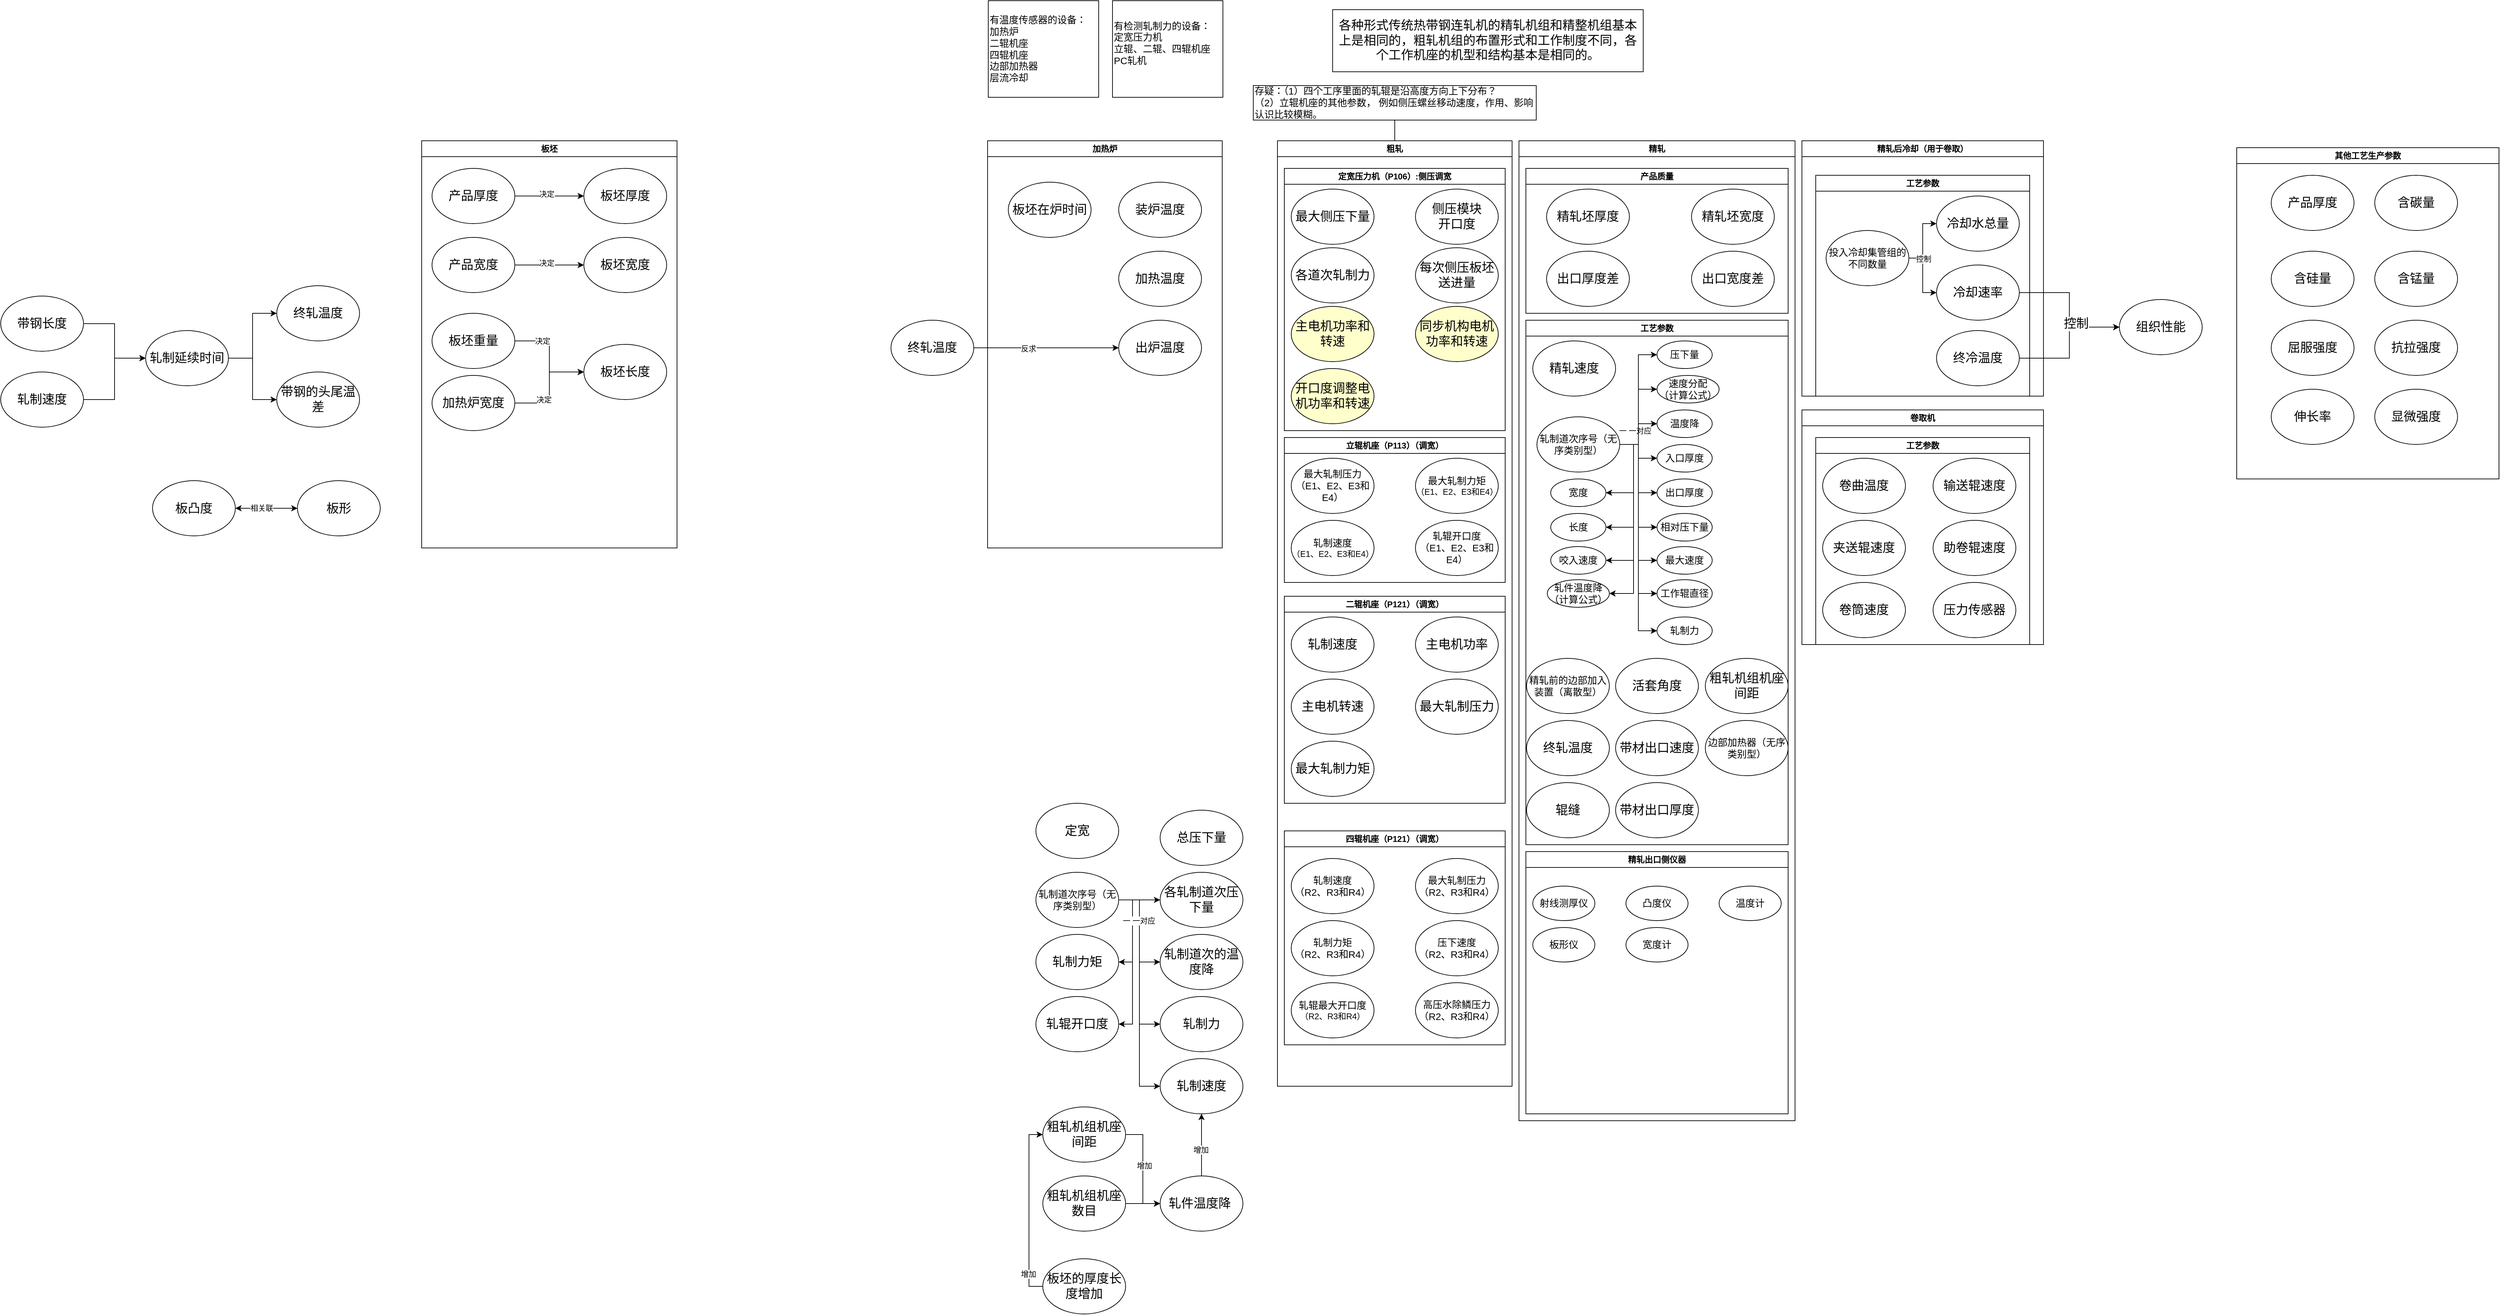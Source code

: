 <mxfile version="21.6.2" type="github">
  <diagram name="Page-1" id="42789a77-a242-8287-6e28-9cd8cfd52e62">
    <mxGraphModel dx="2150" dy="1399" grid="1" gridSize="10" guides="1" tooltips="1" connect="1" arrows="1" fold="1" page="1" pageScale="1" pageWidth="1100" pageHeight="850" background="none" math="0" shadow="0">
      <root>
        <mxCell id="0" />
        <mxCell id="1" parent="0" />
        <mxCell id="tU_RkVk5_5bCf6Fj4NFK-20" style="edgeStyle=orthogonalEdgeStyle;rounded=0;orthogonalLoop=1;jettySize=auto;html=1;exitX=1;exitY=0.5;exitDx=0;exitDy=0;entryX=0;entryY=0.5;entryDx=0;entryDy=0;" parent="1" source="tU_RkVk5_5bCf6Fj4NFK-8" target="tU_RkVk5_5bCf6Fj4NFK-10" edge="1">
          <mxGeometry relative="1" as="geometry" />
        </mxCell>
        <mxCell id="tU_RkVk5_5bCf6Fj4NFK-8" value="&lt;span style=&quot;font-size: 18px;&quot;&gt;带钢长度&lt;/span&gt;" style="ellipse;whiteSpace=wrap;html=1;" parent="1" vertex="1">
          <mxGeometry x="-800" y="335" width="120" height="80" as="geometry" />
        </mxCell>
        <mxCell id="tU_RkVk5_5bCf6Fj4NFK-21" style="edgeStyle=orthogonalEdgeStyle;rounded=0;orthogonalLoop=1;jettySize=auto;html=1;exitX=1;exitY=0.5;exitDx=0;exitDy=0;entryX=0;entryY=0.5;entryDx=0;entryDy=0;" parent="1" source="tU_RkVk5_5bCf6Fj4NFK-9" target="tU_RkVk5_5bCf6Fj4NFK-10" edge="1">
          <mxGeometry relative="1" as="geometry" />
        </mxCell>
        <mxCell id="tU_RkVk5_5bCf6Fj4NFK-9" value="&lt;span style=&quot;font-size: 18px;&quot;&gt;轧制速度&lt;/span&gt;" style="ellipse;whiteSpace=wrap;html=1;" parent="1" vertex="1">
          <mxGeometry x="-800" y="445" width="120" height="80" as="geometry" />
        </mxCell>
        <mxCell id="tU_RkVk5_5bCf6Fj4NFK-22" style="edgeStyle=orthogonalEdgeStyle;rounded=0;orthogonalLoop=1;jettySize=auto;html=1;exitX=1;exitY=0.5;exitDx=0;exitDy=0;entryX=0;entryY=0.5;entryDx=0;entryDy=0;" parent="1" source="tU_RkVk5_5bCf6Fj4NFK-10" target="tU_RkVk5_5bCf6Fj4NFK-12" edge="1">
          <mxGeometry relative="1" as="geometry" />
        </mxCell>
        <mxCell id="tU_RkVk5_5bCf6Fj4NFK-23" style="edgeStyle=orthogonalEdgeStyle;rounded=0;orthogonalLoop=1;jettySize=auto;html=1;exitX=1;exitY=0.5;exitDx=0;exitDy=0;entryX=0;entryY=0.5;entryDx=0;entryDy=0;" parent="1" source="tU_RkVk5_5bCf6Fj4NFK-10" target="tU_RkVk5_5bCf6Fj4NFK-11" edge="1">
          <mxGeometry relative="1" as="geometry" />
        </mxCell>
        <mxCell id="tU_RkVk5_5bCf6Fj4NFK-10" value="&lt;font style=&quot;font-size: 18px;&quot;&gt;轧制延续时间&lt;/font&gt;" style="ellipse;whiteSpace=wrap;html=1;" parent="1" vertex="1">
          <mxGeometry x="-590" y="385" width="120" height="80" as="geometry" />
        </mxCell>
        <mxCell id="tU_RkVk5_5bCf6Fj4NFK-11" value="&lt;font style=&quot;font-size: 18px;&quot;&gt;带钢的头尾温差&lt;/font&gt;" style="ellipse;whiteSpace=wrap;html=1;" parent="1" vertex="1">
          <mxGeometry x="-400" y="445" width="120" height="80" as="geometry" />
        </mxCell>
        <mxCell id="tU_RkVk5_5bCf6Fj4NFK-12" value="&lt;font style=&quot;font-size: 18px;&quot;&gt;终轧温度&lt;/font&gt;" style="ellipse;whiteSpace=wrap;html=1;" parent="1" vertex="1">
          <mxGeometry x="-400" y="320" width="120" height="80" as="geometry" />
        </mxCell>
        <mxCell id="tU_RkVk5_5bCf6Fj4NFK-19" value="加热炉" style="swimlane;whiteSpace=wrap;html=1;startSize=23;" parent="1" vertex="1">
          <mxGeometry x="630" y="110" width="340" height="590" as="geometry" />
        </mxCell>
        <mxCell id="tU_RkVk5_5bCf6Fj4NFK-13" value="&lt;font style=&quot;font-size: 18px;&quot;&gt;装炉温度&lt;/font&gt;" style="ellipse;whiteSpace=wrap;html=1;" parent="tU_RkVk5_5bCf6Fj4NFK-19" vertex="1">
          <mxGeometry x="190" y="60" width="120" height="80" as="geometry" />
        </mxCell>
        <mxCell id="tU_RkVk5_5bCf6Fj4NFK-26" value="&lt;font style=&quot;font-size: 18px;&quot;&gt;出炉温度&lt;/font&gt;" style="ellipse;whiteSpace=wrap;html=1;" parent="tU_RkVk5_5bCf6Fj4NFK-19" vertex="1">
          <mxGeometry x="190" y="260" width="120" height="80" as="geometry" />
        </mxCell>
        <mxCell id="tU_RkVk5_5bCf6Fj4NFK-27" value="&lt;font style=&quot;font-size: 18px;&quot;&gt;板坯在炉时间&lt;/font&gt;" style="ellipse;whiteSpace=wrap;html=1;" parent="tU_RkVk5_5bCf6Fj4NFK-19" vertex="1">
          <mxGeometry x="30" y="60" width="120" height="80" as="geometry" />
        </mxCell>
        <mxCell id="MrxemqDh9cEqvJGh6Go7-1" value="&lt;font style=&quot;font-size: 18px;&quot;&gt;加热温度&lt;/font&gt;" style="ellipse;whiteSpace=wrap;html=1;" parent="tU_RkVk5_5bCf6Fj4NFK-19" vertex="1">
          <mxGeometry x="190" y="160" width="120" height="80" as="geometry" />
        </mxCell>
        <mxCell id="tU_RkVk5_5bCf6Fj4NFK-28" value="粗轧" style="swimlane;whiteSpace=wrap;html=1;startSize=23;" parent="1" vertex="1">
          <mxGeometry x="1050" y="110" width="340" height="1370" as="geometry" />
        </mxCell>
        <mxCell id="E_4XAxl3qm20KjA-JJ0x-14" value="定宽压力机（P106）:侧压调宽" style="swimlane;whiteSpace=wrap;html=1;" parent="tU_RkVk5_5bCf6Fj4NFK-28" vertex="1">
          <mxGeometry x="10" y="40" width="320" height="380" as="geometry" />
        </mxCell>
        <mxCell id="E_4XAxl3qm20KjA-JJ0x-16" value="&lt;font style=&quot;font-size: 18px;&quot;&gt;最大侧压下量&lt;/font&gt;" style="ellipse;whiteSpace=wrap;html=1;" parent="E_4XAxl3qm20KjA-JJ0x-14" vertex="1">
          <mxGeometry x="10" y="30" width="120" height="80" as="geometry" />
        </mxCell>
        <mxCell id="E_4XAxl3qm20KjA-JJ0x-17" value="&lt;font style=&quot;font-size: 18px;&quot;&gt;侧压模块&lt;br&gt;开口度&lt;/font&gt;" style="ellipse;whiteSpace=wrap;html=1;" parent="E_4XAxl3qm20KjA-JJ0x-14" vertex="1">
          <mxGeometry x="190" y="30" width="120" height="80" as="geometry" />
        </mxCell>
        <mxCell id="E_4XAxl3qm20KjA-JJ0x-18" value="&lt;font style=&quot;font-size: 18px;&quot;&gt;各道次轧制力&lt;/font&gt;" style="ellipse;whiteSpace=wrap;html=1;" parent="E_4XAxl3qm20KjA-JJ0x-14" vertex="1">
          <mxGeometry x="10" y="115" width="120" height="80" as="geometry" />
        </mxCell>
        <mxCell id="E_4XAxl3qm20KjA-JJ0x-19" value="&lt;font style=&quot;font-size: 18px;&quot;&gt;每次侧压板坯送进量&lt;/font&gt;" style="ellipse;whiteSpace=wrap;html=1;" parent="E_4XAxl3qm20KjA-JJ0x-14" vertex="1">
          <mxGeometry x="190" y="115" width="120" height="80" as="geometry" />
        </mxCell>
        <mxCell id="E_4XAxl3qm20KjA-JJ0x-20" value="&lt;font style=&quot;font-size: 18px;&quot;&gt;主电机功率和转速&lt;/font&gt;" style="ellipse;whiteSpace=wrap;html=1;fillColor=#FFFFCC;" parent="E_4XAxl3qm20KjA-JJ0x-14" vertex="1">
          <mxGeometry x="10" y="200" width="120" height="80" as="geometry" />
        </mxCell>
        <mxCell id="E_4XAxl3qm20KjA-JJ0x-21" value="&lt;font style=&quot;font-size: 18px;&quot;&gt;同步机构电机&lt;/font&gt;&lt;font style=&quot;font-size: 18px;&quot;&gt;功率和转速&lt;/font&gt;" style="ellipse;whiteSpace=wrap;html=1;fillColor=#FFFFCC;" parent="E_4XAxl3qm20KjA-JJ0x-14" vertex="1">
          <mxGeometry x="190" y="200" width="120" height="80" as="geometry" />
        </mxCell>
        <mxCell id="E_4XAxl3qm20KjA-JJ0x-22" value="&lt;font style=&quot;font-size: 18px;&quot;&gt;开口度调整电机&lt;/font&gt;&lt;font style=&quot;font-size: 18px;&quot;&gt;功率和转速&lt;/font&gt;" style="ellipse;whiteSpace=wrap;html=1;fillColor=#FFFFCC;" parent="E_4XAxl3qm20KjA-JJ0x-14" vertex="1">
          <mxGeometry x="10" y="290" width="120" height="80" as="geometry" />
        </mxCell>
        <mxCell id="2-pt19GpN_BmYCQ5e3oG-1" value="立辊机座（P113）（调宽）" style="swimlane;whiteSpace=wrap;html=1;" vertex="1" parent="tU_RkVk5_5bCf6Fj4NFK-28">
          <mxGeometry x="10" y="430" width="320" height="210" as="geometry" />
        </mxCell>
        <mxCell id="2-pt19GpN_BmYCQ5e3oG-9" value="&lt;font style=&quot;&quot;&gt;&lt;font style=&quot;font-size: 14px;&quot;&gt;最大轧制压力&lt;br&gt;（E1、E2、E3和E4）&lt;/font&gt;&lt;br&gt;&lt;/font&gt;" style="ellipse;whiteSpace=wrap;html=1;" vertex="1" parent="2-pt19GpN_BmYCQ5e3oG-1">
          <mxGeometry x="10" y="30" width="120" height="80" as="geometry" />
        </mxCell>
        <mxCell id="2-pt19GpN_BmYCQ5e3oG-10" value="&lt;font style=&quot;font-size: 14px;&quot;&gt;最大轧制力矩&lt;/font&gt;（E1、E2、E3和E4）" style="ellipse;whiteSpace=wrap;html=1;" vertex="1" parent="2-pt19GpN_BmYCQ5e3oG-1">
          <mxGeometry x="190" y="30" width="120" height="80" as="geometry" />
        </mxCell>
        <mxCell id="2-pt19GpN_BmYCQ5e3oG-11" value="&lt;font style=&quot;font-size: 14px;&quot;&gt;轧制速度&lt;br&gt;&lt;/font&gt;（E1、E2、E3和E4）" style="ellipse;whiteSpace=wrap;html=1;" vertex="1" parent="2-pt19GpN_BmYCQ5e3oG-1">
          <mxGeometry x="10" y="120" width="120" height="80" as="geometry" />
        </mxCell>
        <mxCell id="2-pt19GpN_BmYCQ5e3oG-12" value="&lt;font style=&quot;font-size: 14px;&quot;&gt;轧辊开口度&lt;br&gt;（E1、E2、E3和E4）&lt;br&gt;&lt;/font&gt;" style="ellipse;whiteSpace=wrap;html=1;" vertex="1" parent="2-pt19GpN_BmYCQ5e3oG-1">
          <mxGeometry x="190" y="120" width="120" height="80" as="geometry" />
        </mxCell>
        <mxCell id="2-pt19GpN_BmYCQ5e3oG-23" value="二辊机座（P121）（调宽）" style="swimlane;whiteSpace=wrap;html=1;" vertex="1" parent="tU_RkVk5_5bCf6Fj4NFK-28">
          <mxGeometry x="10" y="660" width="320" height="300" as="geometry" />
        </mxCell>
        <mxCell id="2-pt19GpN_BmYCQ5e3oG-35" value="&lt;font style=&quot;font-size: 18px;&quot;&gt;轧制速度&lt;/font&gt;" style="ellipse;whiteSpace=wrap;html=1;" vertex="1" parent="2-pt19GpN_BmYCQ5e3oG-23">
          <mxGeometry x="10" y="30" width="120" height="80" as="geometry" />
        </mxCell>
        <mxCell id="2-pt19GpN_BmYCQ5e3oG-36" value="&lt;font style=&quot;font-size: 18px;&quot;&gt;主电机功率&lt;/font&gt;" style="ellipse;whiteSpace=wrap;html=1;" vertex="1" parent="2-pt19GpN_BmYCQ5e3oG-23">
          <mxGeometry x="190" y="30" width="120" height="80" as="geometry" />
        </mxCell>
        <mxCell id="2-pt19GpN_BmYCQ5e3oG-37" value="&lt;font style=&quot;font-size: 18px;&quot;&gt;主电机转速&lt;/font&gt;" style="ellipse;whiteSpace=wrap;html=1;" vertex="1" parent="2-pt19GpN_BmYCQ5e3oG-23">
          <mxGeometry x="10" y="120" width="120" height="80" as="geometry" />
        </mxCell>
        <mxCell id="2-pt19GpN_BmYCQ5e3oG-38" value="&lt;font style=&quot;&quot;&gt;&lt;font style=&quot;font-size: 18px;&quot;&gt;最大轧制压力&lt;/font&gt;&lt;br&gt;&lt;/font&gt;" style="ellipse;whiteSpace=wrap;html=1;" vertex="1" parent="2-pt19GpN_BmYCQ5e3oG-23">
          <mxGeometry x="190" y="120" width="120" height="80" as="geometry" />
        </mxCell>
        <mxCell id="2-pt19GpN_BmYCQ5e3oG-39" value="&lt;font style=&quot;&quot;&gt;&lt;font style=&quot;font-size: 18px;&quot;&gt;最大轧制力矩&lt;/font&gt;&lt;br&gt;&lt;/font&gt;" style="ellipse;whiteSpace=wrap;html=1;" vertex="1" parent="2-pt19GpN_BmYCQ5e3oG-23">
          <mxGeometry x="10" y="210" width="120" height="80" as="geometry" />
        </mxCell>
        <mxCell id="2-pt19GpN_BmYCQ5e3oG-28" value="四辊机座（P121）（调宽）" style="swimlane;whiteSpace=wrap;html=1;" vertex="1" parent="tU_RkVk5_5bCf6Fj4NFK-28">
          <mxGeometry x="10" y="1000" width="320" height="310" as="geometry" />
        </mxCell>
        <mxCell id="2-pt19GpN_BmYCQ5e3oG-29" value="&lt;font style=&quot;font-size: 14px;&quot;&gt;轧制速度&lt;br&gt;（R2、R3和R4）&lt;br&gt;&lt;/font&gt;" style="ellipse;whiteSpace=wrap;html=1;" vertex="1" parent="2-pt19GpN_BmYCQ5e3oG-28">
          <mxGeometry x="10" y="40" width="120" height="80" as="geometry" />
        </mxCell>
        <mxCell id="2-pt19GpN_BmYCQ5e3oG-30" value="&lt;font style=&quot;font-size: 14px;&quot;&gt;最大轧制压力&lt;br&gt;（R2、R3和R4）&lt;br&gt;&lt;/font&gt;" style="ellipse;whiteSpace=wrap;html=1;" vertex="1" parent="2-pt19GpN_BmYCQ5e3oG-28">
          <mxGeometry x="190" y="40" width="120" height="80" as="geometry" />
        </mxCell>
        <mxCell id="2-pt19GpN_BmYCQ5e3oG-31" value="&lt;font style=&quot;font-size: 14px;&quot;&gt;轧制力矩&lt;br&gt;（R2、R3和R4）&lt;br&gt;&lt;/font&gt;" style="ellipse;whiteSpace=wrap;html=1;" vertex="1" parent="2-pt19GpN_BmYCQ5e3oG-28">
          <mxGeometry x="10" y="130" width="120" height="80" as="geometry" />
        </mxCell>
        <mxCell id="2-pt19GpN_BmYCQ5e3oG-32" value="&lt;font style=&quot;font-size: 14px;&quot;&gt;压下速度&lt;br&gt;（R2、R3和R4）&lt;br&gt;&lt;/font&gt;" style="ellipse;whiteSpace=wrap;html=1;" vertex="1" parent="2-pt19GpN_BmYCQ5e3oG-28">
          <mxGeometry x="190" y="130" width="120" height="80" as="geometry" />
        </mxCell>
        <mxCell id="2-pt19GpN_BmYCQ5e3oG-33" value="&lt;font style=&quot;font-size: 14px;&quot;&gt;轧辊最大开口度&lt;/font&gt;（R2、R3和R4）" style="ellipse;whiteSpace=wrap;html=1;" vertex="1" parent="2-pt19GpN_BmYCQ5e3oG-28">
          <mxGeometry x="10" y="220" width="120" height="80" as="geometry" />
        </mxCell>
        <mxCell id="2-pt19GpN_BmYCQ5e3oG-34" value="&lt;font style=&quot;font-size: 14px;&quot;&gt;高压水除鳞压力（R2、R3和R4）&lt;/font&gt;" style="ellipse;whiteSpace=wrap;html=1;" vertex="1" parent="2-pt19GpN_BmYCQ5e3oG-28">
          <mxGeometry x="190" y="220" width="120" height="80" as="geometry" />
        </mxCell>
        <mxCell id="MrxemqDh9cEqvJGh6Go7-9" value="精轧" style="swimlane;whiteSpace=wrap;html=1;startSize=23;" parent="1" vertex="1">
          <mxGeometry x="1400" y="110" width="400" height="1420" as="geometry" />
        </mxCell>
        <mxCell id="MrxemqDh9cEqvJGh6Go7-37" value="精轧出口侧仪器" style="swimlane;whiteSpace=wrap;html=1;" parent="MrxemqDh9cEqvJGh6Go7-9" vertex="1">
          <mxGeometry x="10" y="1030" width="380" height="380" as="geometry" />
        </mxCell>
        <mxCell id="MrxemqDh9cEqvJGh6Go7-38" value="&lt;font style=&quot;font-size: 14px;&quot;&gt;射线测厚仪&lt;/font&gt;" style="ellipse;whiteSpace=wrap;html=1;" parent="MrxemqDh9cEqvJGh6Go7-37" vertex="1">
          <mxGeometry x="10" y="50" width="90" height="50" as="geometry" />
        </mxCell>
        <mxCell id="MrxemqDh9cEqvJGh6Go7-51" value="&lt;font style=&quot;font-size: 14px;&quot;&gt;凸度仪&lt;/font&gt;" style="ellipse;whiteSpace=wrap;html=1;" parent="MrxemqDh9cEqvJGh6Go7-37" vertex="1">
          <mxGeometry x="145" y="50" width="90" height="50" as="geometry" />
        </mxCell>
        <mxCell id="MrxemqDh9cEqvJGh6Go7-52" value="&lt;font style=&quot;font-size: 14px;&quot;&gt;板形仪&lt;/font&gt;" style="ellipse;whiteSpace=wrap;html=1;" parent="MrxemqDh9cEqvJGh6Go7-37" vertex="1">
          <mxGeometry x="10" y="110" width="90" height="50" as="geometry" />
        </mxCell>
        <mxCell id="MrxemqDh9cEqvJGh6Go7-53" value="&lt;font style=&quot;font-size: 14px;&quot;&gt;宽度计&lt;/font&gt;" style="ellipse;whiteSpace=wrap;html=1;" parent="MrxemqDh9cEqvJGh6Go7-37" vertex="1">
          <mxGeometry x="145" y="110" width="90" height="50" as="geometry" />
        </mxCell>
        <mxCell id="MrxemqDh9cEqvJGh6Go7-54" value="&lt;font style=&quot;font-size: 14px;&quot;&gt;温度计&lt;/font&gt;" style="ellipse;whiteSpace=wrap;html=1;" parent="MrxemqDh9cEqvJGh6Go7-37" vertex="1">
          <mxGeometry x="280" y="50" width="90" height="50" as="geometry" />
        </mxCell>
        <mxCell id="MrxemqDh9cEqvJGh6Go7-56" value="产品质量" style="swimlane;whiteSpace=wrap;html=1;" parent="MrxemqDh9cEqvJGh6Go7-9" vertex="1">
          <mxGeometry x="10" y="40" width="380" height="210" as="geometry" />
        </mxCell>
        <mxCell id="MrxemqDh9cEqvJGh6Go7-14" value="&lt;span style=&quot;font-size: 18px;&quot;&gt;精轧坯厚度&lt;/span&gt;" style="ellipse;whiteSpace=wrap;html=1;" parent="MrxemqDh9cEqvJGh6Go7-56" vertex="1">
          <mxGeometry x="30" y="30" width="120" height="80" as="geometry" />
        </mxCell>
        <mxCell id="MrxemqDh9cEqvJGh6Go7-114" value="&lt;font style=&quot;font-size: 18px;&quot;&gt;精轧坯宽度&lt;/font&gt;" style="ellipse;whiteSpace=wrap;html=1;" parent="MrxemqDh9cEqvJGh6Go7-56" vertex="1">
          <mxGeometry x="240" y="30" width="120" height="80" as="geometry" />
        </mxCell>
        <mxCell id="x8T7WH77F0d3Egp_9vnh-63" value="&lt;span style=&quot;font-size: 18px;&quot;&gt;出口厚度差&lt;/span&gt;" style="ellipse;whiteSpace=wrap;html=1;" parent="MrxemqDh9cEqvJGh6Go7-56" vertex="1">
          <mxGeometry x="30" y="120" width="120" height="80" as="geometry" />
        </mxCell>
        <mxCell id="x8T7WH77F0d3Egp_9vnh-64" value="&lt;span style=&quot;font-size: 18px;&quot;&gt;出口宽度差&lt;/span&gt;" style="ellipse;whiteSpace=wrap;html=1;" parent="MrxemqDh9cEqvJGh6Go7-56" vertex="1">
          <mxGeometry x="240" y="120" width="120" height="80" as="geometry" />
        </mxCell>
        <mxCell id="MrxemqDh9cEqvJGh6Go7-57" value="工艺参数" style="swimlane;whiteSpace=wrap;html=1;" parent="MrxemqDh9cEqvJGh6Go7-9" vertex="1">
          <mxGeometry x="10" y="260" width="380" height="760" as="geometry" />
        </mxCell>
        <mxCell id="MrxemqDh9cEqvJGh6Go7-10" value="&lt;span style=&quot;font-size: 18px;&quot;&gt;精轧速度&lt;/span&gt;" style="ellipse;whiteSpace=wrap;html=1;" parent="MrxemqDh9cEqvJGh6Go7-57" vertex="1">
          <mxGeometry x="10" y="30" width="120" height="80" as="geometry" />
        </mxCell>
        <mxCell id="MrxemqDh9cEqvJGh6Go7-12" value="&lt;font style=&quot;font-size: 14px;&quot;&gt;压下量&lt;/font&gt;" style="ellipse;whiteSpace=wrap;html=1;" parent="MrxemqDh9cEqvJGh6Go7-57" vertex="1">
          <mxGeometry x="190" y="30" width="80" height="40" as="geometry" />
        </mxCell>
        <mxCell id="MrxemqDh9cEqvJGh6Go7-13" value="&lt;font style=&quot;font-size: 18px;&quot;&gt;粗轧机组机座间距&lt;/font&gt;" style="ellipse;whiteSpace=wrap;html=1;" parent="MrxemqDh9cEqvJGh6Go7-57" vertex="1">
          <mxGeometry x="260" y="490" width="120" height="80" as="geometry" />
        </mxCell>
        <mxCell id="MrxemqDh9cEqvJGh6Go7-86" style="edgeStyle=orthogonalEdgeStyle;rounded=0;orthogonalLoop=1;jettySize=auto;html=1;exitX=1;exitY=0.5;exitDx=0;exitDy=0;entryX=0;entryY=0.5;entryDx=0;entryDy=0;" parent="MrxemqDh9cEqvJGh6Go7-57" source="MrxemqDh9cEqvJGh6Go7-11" target="MrxemqDh9cEqvJGh6Go7-84" edge="1">
          <mxGeometry relative="1" as="geometry" />
        </mxCell>
        <mxCell id="MrxemqDh9cEqvJGh6Go7-89" value="一 一对应" style="edgeLabel;html=1;align=center;verticalAlign=middle;resizable=0;points=[];" parent="MrxemqDh9cEqvJGh6Go7-86" vertex="1" connectable="0">
          <mxGeometry x="0.2" y="-1" relative="1" as="geometry">
            <mxPoint x="-6" y="33" as="offset" />
          </mxGeometry>
        </mxCell>
        <mxCell id="MrxemqDh9cEqvJGh6Go7-87" style="edgeStyle=orthogonalEdgeStyle;rounded=0;orthogonalLoop=1;jettySize=auto;html=1;exitX=1;exitY=0.5;exitDx=0;exitDy=0;entryX=0;entryY=0.5;entryDx=0;entryDy=0;" parent="MrxemqDh9cEqvJGh6Go7-57" source="MrxemqDh9cEqvJGh6Go7-11" target="MrxemqDh9cEqvJGh6Go7-12" edge="1">
          <mxGeometry relative="1" as="geometry" />
        </mxCell>
        <mxCell id="MrxemqDh9cEqvJGh6Go7-88" style="edgeStyle=orthogonalEdgeStyle;rounded=0;orthogonalLoop=1;jettySize=auto;html=1;exitX=1;exitY=0.5;exitDx=0;exitDy=0;entryX=0;entryY=0.5;entryDx=0;entryDy=0;" parent="MrxemqDh9cEqvJGh6Go7-57" source="MrxemqDh9cEqvJGh6Go7-11" target="MrxemqDh9cEqvJGh6Go7-85" edge="1">
          <mxGeometry relative="1" as="geometry" />
        </mxCell>
        <mxCell id="MrxemqDh9cEqvJGh6Go7-94" style="edgeStyle=orthogonalEdgeStyle;rounded=0;orthogonalLoop=1;jettySize=auto;html=1;exitX=1;exitY=0.5;exitDx=0;exitDy=0;entryX=0;entryY=0.5;entryDx=0;entryDy=0;" parent="MrxemqDh9cEqvJGh6Go7-57" source="MrxemqDh9cEqvJGh6Go7-11" target="MrxemqDh9cEqvJGh6Go7-93" edge="1">
          <mxGeometry relative="1" as="geometry" />
        </mxCell>
        <mxCell id="MrxemqDh9cEqvJGh6Go7-95" style="edgeStyle=orthogonalEdgeStyle;rounded=0;orthogonalLoop=1;jettySize=auto;html=1;exitX=1;exitY=0.5;exitDx=0;exitDy=0;entryX=0;entryY=0.5;entryDx=0;entryDy=0;" parent="MrxemqDh9cEqvJGh6Go7-57" source="MrxemqDh9cEqvJGh6Go7-11" target="MrxemqDh9cEqvJGh6Go7-92" edge="1">
          <mxGeometry relative="1" as="geometry" />
        </mxCell>
        <mxCell id="MrxemqDh9cEqvJGh6Go7-97" style="edgeStyle=orthogonalEdgeStyle;rounded=0;orthogonalLoop=1;jettySize=auto;html=1;exitX=1;exitY=0.5;exitDx=0;exitDy=0;entryX=0;entryY=0.5;entryDx=0;entryDy=0;" parent="MrxemqDh9cEqvJGh6Go7-57" source="MrxemqDh9cEqvJGh6Go7-11" target="MrxemqDh9cEqvJGh6Go7-96" edge="1">
          <mxGeometry relative="1" as="geometry" />
        </mxCell>
        <mxCell id="MrxemqDh9cEqvJGh6Go7-106" style="edgeStyle=orthogonalEdgeStyle;rounded=0;orthogonalLoop=1;jettySize=auto;html=1;exitX=1;exitY=0.5;exitDx=0;exitDy=0;entryX=1;entryY=0.5;entryDx=0;entryDy=0;" parent="MrxemqDh9cEqvJGh6Go7-57" source="MrxemqDh9cEqvJGh6Go7-11" target="MrxemqDh9cEqvJGh6Go7-98" edge="1">
          <mxGeometry relative="1" as="geometry" />
        </mxCell>
        <mxCell id="MrxemqDh9cEqvJGh6Go7-107" style="edgeStyle=orthogonalEdgeStyle;rounded=0;orthogonalLoop=1;jettySize=auto;html=1;exitX=1;exitY=0.5;exitDx=0;exitDy=0;entryX=0;entryY=0.5;entryDx=0;entryDy=0;" parent="MrxemqDh9cEqvJGh6Go7-57" source="MrxemqDh9cEqvJGh6Go7-11" target="MrxemqDh9cEqvJGh6Go7-103" edge="1">
          <mxGeometry relative="1" as="geometry" />
        </mxCell>
        <mxCell id="MrxemqDh9cEqvJGh6Go7-108" style="edgeStyle=orthogonalEdgeStyle;rounded=0;orthogonalLoop=1;jettySize=auto;html=1;exitX=1;exitY=0.5;exitDx=0;exitDy=0;entryX=0;entryY=0.5;entryDx=0;entryDy=0;" parent="MrxemqDh9cEqvJGh6Go7-57" source="MrxemqDh9cEqvJGh6Go7-11" target="MrxemqDh9cEqvJGh6Go7-104" edge="1">
          <mxGeometry relative="1" as="geometry" />
        </mxCell>
        <mxCell id="MrxemqDh9cEqvJGh6Go7-109" style="edgeStyle=orthogonalEdgeStyle;rounded=0;orthogonalLoop=1;jettySize=auto;html=1;exitX=1;exitY=0.5;exitDx=0;exitDy=0;entryX=1;entryY=0.5;entryDx=0;entryDy=0;" parent="MrxemqDh9cEqvJGh6Go7-57" source="MrxemqDh9cEqvJGh6Go7-11" target="MrxemqDh9cEqvJGh6Go7-101" edge="1">
          <mxGeometry relative="1" as="geometry" />
        </mxCell>
        <mxCell id="MrxemqDh9cEqvJGh6Go7-110" style="edgeStyle=orthogonalEdgeStyle;rounded=0;orthogonalLoop=1;jettySize=auto;html=1;exitX=1;exitY=0.5;exitDx=0;exitDy=0;entryX=1;entryY=0.5;entryDx=0;entryDy=0;" parent="MrxemqDh9cEqvJGh6Go7-57" source="MrxemqDh9cEqvJGh6Go7-11" target="MrxemqDh9cEqvJGh6Go7-102" edge="1">
          <mxGeometry relative="1" as="geometry" />
        </mxCell>
        <mxCell id="MrxemqDh9cEqvJGh6Go7-112" style="edgeStyle=orthogonalEdgeStyle;rounded=0;orthogonalLoop=1;jettySize=auto;html=1;exitX=1;exitY=0.5;exitDx=0;exitDy=0;entryX=1;entryY=0.5;entryDx=0;entryDy=0;" parent="MrxemqDh9cEqvJGh6Go7-57" source="MrxemqDh9cEqvJGh6Go7-11" target="MrxemqDh9cEqvJGh6Go7-111" edge="1">
          <mxGeometry relative="1" as="geometry" />
        </mxCell>
        <mxCell id="x8T7WH77F0d3Egp_9vnh-68" style="edgeStyle=orthogonalEdgeStyle;rounded=0;orthogonalLoop=1;jettySize=auto;html=1;exitX=1;exitY=0.5;exitDx=0;exitDy=0;entryX=0;entryY=0.5;entryDx=0;entryDy=0;" parent="MrxemqDh9cEqvJGh6Go7-57" source="MrxemqDh9cEqvJGh6Go7-11" target="x8T7WH77F0d3Egp_9vnh-67" edge="1">
          <mxGeometry relative="1" as="geometry" />
        </mxCell>
        <mxCell id="MrxemqDh9cEqvJGh6Go7-11" value="&lt;font style=&quot;font-size: 14px;&quot;&gt;轧制道次序号（无序类别型）&lt;/font&gt;" style="ellipse;whiteSpace=wrap;html=1;" parent="MrxemqDh9cEqvJGh6Go7-57" vertex="1">
          <mxGeometry x="16" y="140" width="120" height="80" as="geometry" />
        </mxCell>
        <mxCell id="MrxemqDh9cEqvJGh6Go7-17" value="&lt;font style=&quot;font-size: 14px;&quot;&gt;精轧前的边部加入装置（离散型）&lt;/font&gt;" style="ellipse;whiteSpace=wrap;html=1;" parent="MrxemqDh9cEqvJGh6Go7-57" vertex="1">
          <mxGeometry x="1" y="490" width="120" height="80" as="geometry" />
        </mxCell>
        <mxCell id="MrxemqDh9cEqvJGh6Go7-24" value="&lt;font style=&quot;font-size: 14px;&quot;&gt;边部加热器（无序类别型）&lt;/font&gt;" style="ellipse;whiteSpace=wrap;html=1;" parent="MrxemqDh9cEqvJGh6Go7-57" vertex="1">
          <mxGeometry x="260" y="580" width="120" height="80" as="geometry" />
        </mxCell>
        <mxCell id="MrxemqDh9cEqvJGh6Go7-34" value="&lt;font style=&quot;font-size: 18px;&quot;&gt;终轧温度&lt;/font&gt;" style="ellipse;whiteSpace=wrap;html=1;" parent="MrxemqDh9cEqvJGh6Go7-57" vertex="1">
          <mxGeometry x="1" y="580" width="120" height="80" as="geometry" />
        </mxCell>
        <mxCell id="MrxemqDh9cEqvJGh6Go7-84" value="&lt;font style=&quot;font-size: 14px;&quot;&gt;速度分配&lt;br&gt;（计算公式）&lt;/font&gt;" style="ellipse;whiteSpace=wrap;html=1;" parent="MrxemqDh9cEqvJGh6Go7-57" vertex="1">
          <mxGeometry x="190" y="80" width="90" height="40" as="geometry" />
        </mxCell>
        <mxCell id="MrxemqDh9cEqvJGh6Go7-85" value="&lt;font style=&quot;font-size: 14px;&quot;&gt;温度降&lt;/font&gt;" style="ellipse;whiteSpace=wrap;html=1;" parent="MrxemqDh9cEqvJGh6Go7-57" vertex="1">
          <mxGeometry x="190" y="130" width="80" height="40" as="geometry" />
        </mxCell>
        <mxCell id="MrxemqDh9cEqvJGh6Go7-90" value="&lt;font style=&quot;font-size: 18px;&quot;&gt;带材出口速度&lt;/font&gt;" style="ellipse;whiteSpace=wrap;html=1;" parent="MrxemqDh9cEqvJGh6Go7-57" vertex="1">
          <mxGeometry x="130" y="580" width="120" height="80" as="geometry" />
        </mxCell>
        <mxCell id="MrxemqDh9cEqvJGh6Go7-91" value="&lt;font style=&quot;font-size: 18px;&quot;&gt;带材出口厚度&lt;/font&gt;" style="ellipse;whiteSpace=wrap;html=1;" parent="MrxemqDh9cEqvJGh6Go7-57" vertex="1">
          <mxGeometry x="130" y="670" width="120" height="80" as="geometry" />
        </mxCell>
        <mxCell id="MrxemqDh9cEqvJGh6Go7-92" value="&lt;font style=&quot;font-size: 14px;&quot;&gt;入口厚度&lt;/font&gt;" style="ellipse;whiteSpace=wrap;html=1;" parent="MrxemqDh9cEqvJGh6Go7-57" vertex="1">
          <mxGeometry x="190" y="180" width="80" height="40" as="geometry" />
        </mxCell>
        <mxCell id="MrxemqDh9cEqvJGh6Go7-93" value="&lt;font style=&quot;font-size: 14px;&quot;&gt;出口厚度&lt;/font&gt;" style="ellipse;whiteSpace=wrap;html=1;" parent="MrxemqDh9cEqvJGh6Go7-57" vertex="1">
          <mxGeometry x="190" y="230" width="80" height="40" as="geometry" />
        </mxCell>
        <mxCell id="MrxemqDh9cEqvJGh6Go7-96" value="&lt;font style=&quot;font-size: 14px;&quot;&gt;相对压下量&lt;/font&gt;" style="ellipse;whiteSpace=wrap;html=1;" parent="MrxemqDh9cEqvJGh6Go7-57" vertex="1">
          <mxGeometry x="190" y="280" width="80" height="40" as="geometry" />
        </mxCell>
        <mxCell id="MrxemqDh9cEqvJGh6Go7-98" value="&lt;font style=&quot;font-size: 14px;&quot;&gt;宽度&lt;/font&gt;" style="ellipse;whiteSpace=wrap;html=1;" parent="MrxemqDh9cEqvJGh6Go7-57" vertex="1">
          <mxGeometry x="36" y="230" width="80" height="40" as="geometry" />
        </mxCell>
        <mxCell id="MrxemqDh9cEqvJGh6Go7-101" value="&lt;font style=&quot;font-size: 14px;&quot;&gt;长度&lt;/font&gt;" style="ellipse;whiteSpace=wrap;html=1;" parent="MrxemqDh9cEqvJGh6Go7-57" vertex="1">
          <mxGeometry x="36" y="280" width="80" height="40" as="geometry" />
        </mxCell>
        <mxCell id="MrxemqDh9cEqvJGh6Go7-102" value="&lt;span style=&quot;font-size: 14px;&quot;&gt;咬入速度&lt;/span&gt;" style="ellipse;whiteSpace=wrap;html=1;" parent="MrxemqDh9cEqvJGh6Go7-57" vertex="1">
          <mxGeometry x="36" y="328" width="80" height="40" as="geometry" />
        </mxCell>
        <mxCell id="MrxemqDh9cEqvJGh6Go7-103" value="&lt;span style=&quot;font-size: 14px;&quot;&gt;最大速度&lt;/span&gt;" style="ellipse;whiteSpace=wrap;html=1;" parent="MrxemqDh9cEqvJGh6Go7-57" vertex="1">
          <mxGeometry x="190" y="328" width="80" height="40" as="geometry" />
        </mxCell>
        <mxCell id="MrxemqDh9cEqvJGh6Go7-104" value="&lt;span style=&quot;font-size: 14px;&quot;&gt;工作辊直径&lt;/span&gt;" style="ellipse;whiteSpace=wrap;html=1;" parent="MrxemqDh9cEqvJGh6Go7-57" vertex="1">
          <mxGeometry x="190" y="376" width="80" height="40" as="geometry" />
        </mxCell>
        <mxCell id="MrxemqDh9cEqvJGh6Go7-111" value="&lt;font style=&quot;font-size: 14px;&quot;&gt;轧件温度降&lt;br&gt;（计算公式）&lt;/font&gt;" style="ellipse;whiteSpace=wrap;html=1;" parent="MrxemqDh9cEqvJGh6Go7-57" vertex="1">
          <mxGeometry x="31" y="376" width="90" height="40" as="geometry" />
        </mxCell>
        <mxCell id="x8T7WH77F0d3Egp_9vnh-66" value="&lt;font style=&quot;font-size: 18px;&quot;&gt;辊缝&lt;/font&gt;" style="ellipse;whiteSpace=wrap;html=1;" parent="MrxemqDh9cEqvJGh6Go7-57" vertex="1">
          <mxGeometry x="1" y="670" width="120" height="80" as="geometry" />
        </mxCell>
        <mxCell id="x8T7WH77F0d3Egp_9vnh-67" value="&lt;span style=&quot;font-size: 14px;&quot;&gt;轧制力&lt;/span&gt;" style="ellipse;whiteSpace=wrap;html=1;" parent="MrxemqDh9cEqvJGh6Go7-57" vertex="1">
          <mxGeometry x="190" y="430" width="80" height="40" as="geometry" />
        </mxCell>
        <mxCell id="x8T7WH77F0d3Egp_9vnh-69" value="&lt;font style=&quot;font-size: 18px;&quot;&gt;活套角度&lt;/font&gt;" style="ellipse;whiteSpace=wrap;html=1;" parent="MrxemqDh9cEqvJGh6Go7-57" vertex="1">
          <mxGeometry x="130" y="490" width="120" height="80" as="geometry" />
        </mxCell>
        <mxCell id="MrxemqDh9cEqvJGh6Go7-18" value="&lt;font style=&quot;font-size: 18px;&quot;&gt;板凸度&lt;/font&gt;" style="ellipse;whiteSpace=wrap;html=1;" parent="1" vertex="1">
          <mxGeometry x="-580" y="602.5" width="120" height="80" as="geometry" />
        </mxCell>
        <mxCell id="MrxemqDh9cEqvJGh6Go7-19" value="&lt;font style=&quot;font-size: 18px;&quot;&gt;板形&lt;/font&gt;" style="ellipse;whiteSpace=wrap;html=1;" parent="1" vertex="1">
          <mxGeometry x="-370" y="602.5" width="120" height="80" as="geometry" />
        </mxCell>
        <mxCell id="MrxemqDh9cEqvJGh6Go7-20" value="" style="endArrow=classic;startArrow=classic;html=1;rounded=0;entryX=0;entryY=0.5;entryDx=0;entryDy=0;exitX=1;exitY=0.5;exitDx=0;exitDy=0;" parent="1" source="MrxemqDh9cEqvJGh6Go7-18" target="MrxemqDh9cEqvJGh6Go7-19" edge="1">
          <mxGeometry width="50" height="50" relative="1" as="geometry">
            <mxPoint x="-380" y="612.5" as="sourcePoint" />
            <mxPoint x="-330" y="562.5" as="targetPoint" />
          </mxGeometry>
        </mxCell>
        <mxCell id="MrxemqDh9cEqvJGh6Go7-21" value="相关联" style="edgeLabel;html=1;align=center;verticalAlign=middle;resizable=0;points=[];" parent="MrxemqDh9cEqvJGh6Go7-20" vertex="1" connectable="0">
          <mxGeometry x="-0.16" y="1" relative="1" as="geometry">
            <mxPoint as="offset" />
          </mxGeometry>
        </mxCell>
        <mxCell id="MrxemqDh9cEqvJGh6Go7-55" value="精轧后冷却（用于卷取）" style="swimlane;whiteSpace=wrap;html=1;" parent="1" vertex="1">
          <mxGeometry x="1810" y="110" width="350" height="370" as="geometry" />
        </mxCell>
        <mxCell id="MrxemqDh9cEqvJGh6Go7-59" value="工艺参数" style="swimlane;whiteSpace=wrap;html=1;direction=east;" parent="MrxemqDh9cEqvJGh6Go7-55" vertex="1">
          <mxGeometry x="20" y="50" width="310" height="320" as="geometry" />
        </mxCell>
        <mxCell id="MrxemqDh9cEqvJGh6Go7-61" value="&lt;span style=&quot;font-size: 18px;&quot;&gt;冷却水总量&lt;/span&gt;" style="ellipse;whiteSpace=wrap;html=1;" parent="MrxemqDh9cEqvJGh6Go7-59" vertex="1">
          <mxGeometry x="175" y="30" width="120" height="80" as="geometry" />
        </mxCell>
        <mxCell id="MrxemqDh9cEqvJGh6Go7-63" value="&lt;font style=&quot;font-size: 18px;&quot;&gt;冷却速率&lt;/font&gt;" style="ellipse;whiteSpace=wrap;html=1;" parent="MrxemqDh9cEqvJGh6Go7-59" vertex="1">
          <mxGeometry x="175" y="130" width="120" height="80" as="geometry" />
        </mxCell>
        <mxCell id="MrxemqDh9cEqvJGh6Go7-67" style="edgeStyle=orthogonalEdgeStyle;rounded=0;orthogonalLoop=1;jettySize=auto;html=1;exitX=1;exitY=0.5;exitDx=0;exitDy=0;entryX=0;entryY=0.5;entryDx=0;entryDy=0;" parent="MrxemqDh9cEqvJGh6Go7-59" source="MrxemqDh9cEqvJGh6Go7-64" target="MrxemqDh9cEqvJGh6Go7-61" edge="1">
          <mxGeometry relative="1" as="geometry" />
        </mxCell>
        <mxCell id="MrxemqDh9cEqvJGh6Go7-68" style="edgeStyle=orthogonalEdgeStyle;rounded=0;orthogonalLoop=1;jettySize=auto;html=1;exitX=1;exitY=0.5;exitDx=0;exitDy=0;entryX=0;entryY=0.5;entryDx=0;entryDy=0;" parent="MrxemqDh9cEqvJGh6Go7-59" source="MrxemqDh9cEqvJGh6Go7-64" target="MrxemqDh9cEqvJGh6Go7-63" edge="1">
          <mxGeometry relative="1" as="geometry" />
        </mxCell>
        <mxCell id="MrxemqDh9cEqvJGh6Go7-69" value="控制" style="edgeLabel;html=1;align=center;verticalAlign=middle;resizable=0;points=[];" parent="MrxemqDh9cEqvJGh6Go7-68" vertex="1" connectable="0">
          <mxGeometry x="-0.538" y="1" relative="1" as="geometry">
            <mxPoint as="offset" />
          </mxGeometry>
        </mxCell>
        <mxCell id="MrxemqDh9cEqvJGh6Go7-64" value="&lt;font style=&quot;font-size: 14px;&quot;&gt;投入冷却集管组的不同数量&lt;/font&gt;" style="ellipse;whiteSpace=wrap;html=1;" parent="MrxemqDh9cEqvJGh6Go7-59" vertex="1">
          <mxGeometry x="15" y="80" width="120" height="80" as="geometry" />
        </mxCell>
        <mxCell id="x8T7WH77F0d3Egp_9vnh-39" value="&lt;span style=&quot;font-size: 18px;&quot;&gt;终冷温度&lt;/span&gt;" style="ellipse;whiteSpace=wrap;html=1;" parent="MrxemqDh9cEqvJGh6Go7-59" vertex="1">
          <mxGeometry x="175" y="225" width="120" height="80" as="geometry" />
        </mxCell>
        <mxCell id="MrxemqDh9cEqvJGh6Go7-71" value="卷取机" style="swimlane;whiteSpace=wrap;html=1;" parent="1" vertex="1">
          <mxGeometry x="1810" y="500" width="350" height="340" as="geometry" />
        </mxCell>
        <mxCell id="MrxemqDh9cEqvJGh6Go7-72" value="工艺参数" style="swimlane;whiteSpace=wrap;html=1;direction=east;" parent="MrxemqDh9cEqvJGh6Go7-71" vertex="1">
          <mxGeometry x="20" y="40" width="310" height="300" as="geometry" />
        </mxCell>
        <mxCell id="MrxemqDh9cEqvJGh6Go7-60" value="&lt;span style=&quot;font-size: 18px;&quot;&gt;卷曲温度&lt;/span&gt;" style="ellipse;whiteSpace=wrap;html=1;" parent="MrxemqDh9cEqvJGh6Go7-72" vertex="1">
          <mxGeometry x="10" y="30" width="120" height="80" as="geometry" />
        </mxCell>
        <mxCell id="2-pt19GpN_BmYCQ5e3oG-40" value="&lt;span style=&quot;font-size: 18px;&quot;&gt;输送辊速度&lt;/span&gt;" style="ellipse;whiteSpace=wrap;html=1;" vertex="1" parent="MrxemqDh9cEqvJGh6Go7-72">
          <mxGeometry x="170" y="30" width="120" height="80" as="geometry" />
        </mxCell>
        <mxCell id="2-pt19GpN_BmYCQ5e3oG-41" value="&lt;font style=&quot;font-size: 18px;&quot;&gt;夹&lt;/font&gt;&lt;span style=&quot;font-size: 18px;&quot;&gt;送辊速度&lt;/span&gt;" style="ellipse;whiteSpace=wrap;html=1;" vertex="1" parent="MrxemqDh9cEqvJGh6Go7-72">
          <mxGeometry x="10" y="120" width="120" height="80" as="geometry" />
        </mxCell>
        <mxCell id="2-pt19GpN_BmYCQ5e3oG-42" value="&lt;span style=&quot;font-size: 18px;&quot;&gt;助卷辊速度&lt;/span&gt;" style="ellipse;whiteSpace=wrap;html=1;" vertex="1" parent="MrxemqDh9cEqvJGh6Go7-72">
          <mxGeometry x="170" y="120" width="120" height="80" as="geometry" />
        </mxCell>
        <mxCell id="2-pt19GpN_BmYCQ5e3oG-43" value="&lt;span style=&quot;font-size: 18px;&quot;&gt;卷筒速度&lt;/span&gt;" style="ellipse;whiteSpace=wrap;html=1;" vertex="1" parent="MrxemqDh9cEqvJGh6Go7-72">
          <mxGeometry x="10" y="210" width="120" height="80" as="geometry" />
        </mxCell>
        <mxCell id="2-pt19GpN_BmYCQ5e3oG-44" value="&lt;span style=&quot;font-size: 18px;&quot;&gt;压力传感器&lt;/span&gt;" style="ellipse;whiteSpace=wrap;html=1;" vertex="1" parent="MrxemqDh9cEqvJGh6Go7-72">
          <mxGeometry x="170" y="210" width="120" height="80" as="geometry" />
        </mxCell>
        <mxCell id="x8T7WH77F0d3Egp_9vnh-35" value="&lt;font style=&quot;font-size: 18px;&quot;&gt;终轧温度&lt;/font&gt;" style="ellipse;whiteSpace=wrap;html=1;" parent="1" vertex="1">
          <mxGeometry x="490" y="370" width="120" height="80" as="geometry" />
        </mxCell>
        <mxCell id="x8T7WH77F0d3Egp_9vnh-36" style="edgeStyle=orthogonalEdgeStyle;rounded=0;orthogonalLoop=1;jettySize=auto;html=1;exitX=1;exitY=0.5;exitDx=0;exitDy=0;entryX=0;entryY=0.5;entryDx=0;entryDy=0;" parent="1" source="x8T7WH77F0d3Egp_9vnh-35" target="tU_RkVk5_5bCf6Fj4NFK-26" edge="1">
          <mxGeometry relative="1" as="geometry" />
        </mxCell>
        <mxCell id="x8T7WH77F0d3Egp_9vnh-37" value="反求" style="edgeLabel;html=1;align=center;verticalAlign=middle;resizable=0;points=[];" parent="x8T7WH77F0d3Egp_9vnh-36" vertex="1" connectable="0">
          <mxGeometry x="-0.248" y="-1" relative="1" as="geometry">
            <mxPoint as="offset" />
          </mxGeometry>
        </mxCell>
        <mxCell id="x8T7WH77F0d3Egp_9vnh-40" value="&lt;span style=&quot;font-size: 18px;&quot;&gt;组织性能&lt;/span&gt;" style="ellipse;whiteSpace=wrap;html=1;" parent="1" vertex="1">
          <mxGeometry x="2270" y="340" width="120" height="80" as="geometry" />
        </mxCell>
        <mxCell id="x8T7WH77F0d3Egp_9vnh-41" style="edgeStyle=orthogonalEdgeStyle;rounded=0;orthogonalLoop=1;jettySize=auto;html=1;exitX=1;exitY=0.5;exitDx=0;exitDy=0;entryX=0;entryY=0.5;entryDx=0;entryDy=0;" parent="1" source="MrxemqDh9cEqvJGh6Go7-63" target="x8T7WH77F0d3Egp_9vnh-40" edge="1">
          <mxGeometry relative="1" as="geometry" />
        </mxCell>
        <mxCell id="x8T7WH77F0d3Egp_9vnh-42" style="edgeStyle=orthogonalEdgeStyle;rounded=0;orthogonalLoop=1;jettySize=auto;html=1;exitX=1;exitY=0.5;exitDx=0;exitDy=0;entryX=0;entryY=0.5;entryDx=0;entryDy=0;" parent="1" source="x8T7WH77F0d3Egp_9vnh-39" target="x8T7WH77F0d3Egp_9vnh-40" edge="1">
          <mxGeometry relative="1" as="geometry">
            <mxPoint x="2230" y="510" as="targetPoint" />
          </mxGeometry>
        </mxCell>
        <mxCell id="x8T7WH77F0d3Egp_9vnh-43" value="&lt;font style=&quot;font-size: 18px;&quot;&gt;控制&lt;/font&gt;" style="edgeLabel;html=1;align=center;verticalAlign=middle;resizable=0;points=[];" parent="x8T7WH77F0d3Egp_9vnh-42" vertex="1" connectable="0">
          <mxGeometry x="0.338" y="5" relative="1" as="geometry">
            <mxPoint as="offset" />
          </mxGeometry>
        </mxCell>
        <mxCell id="x8T7WH77F0d3Egp_9vnh-45" value="其他工艺生产参数" style="swimlane;whiteSpace=wrap;html=1;" parent="1" vertex="1">
          <mxGeometry x="2440" y="120" width="380" height="480" as="geometry" />
        </mxCell>
        <mxCell id="x8T7WH77F0d3Egp_9vnh-46" value="&lt;span style=&quot;font-size: 18px;&quot;&gt;产品厚度&lt;/span&gt;" style="ellipse;whiteSpace=wrap;html=1;" parent="x8T7WH77F0d3Egp_9vnh-45" vertex="1">
          <mxGeometry x="50" y="40" width="120" height="80" as="geometry" />
        </mxCell>
        <mxCell id="x8T7WH77F0d3Egp_9vnh-47" value="&lt;span style=&quot;font-size: 18px;&quot;&gt;含碳量&lt;/span&gt;" style="ellipse;whiteSpace=wrap;html=1;" parent="x8T7WH77F0d3Egp_9vnh-45" vertex="1">
          <mxGeometry x="200" y="40" width="120" height="80" as="geometry" />
        </mxCell>
        <mxCell id="x8T7WH77F0d3Egp_9vnh-48" value="&lt;span style=&quot;font-size: 18px;&quot;&gt;含硅量&lt;/span&gt;" style="ellipse;whiteSpace=wrap;html=1;" parent="x8T7WH77F0d3Egp_9vnh-45" vertex="1">
          <mxGeometry x="50" y="150" width="120" height="80" as="geometry" />
        </mxCell>
        <mxCell id="x8T7WH77F0d3Egp_9vnh-49" value="&lt;span style=&quot;font-size: 18px;&quot;&gt;含锰量&lt;/span&gt;" style="ellipse;whiteSpace=wrap;html=1;" parent="x8T7WH77F0d3Egp_9vnh-45" vertex="1">
          <mxGeometry x="200" y="150" width="120" height="80" as="geometry" />
        </mxCell>
        <mxCell id="x8T7WH77F0d3Egp_9vnh-50" value="&lt;span style=&quot;font-size: 18px;&quot;&gt;屈服强度&lt;/span&gt;" style="ellipse;whiteSpace=wrap;html=1;" parent="x8T7WH77F0d3Egp_9vnh-45" vertex="1">
          <mxGeometry x="50" y="250" width="120" height="80" as="geometry" />
        </mxCell>
        <mxCell id="x8T7WH77F0d3Egp_9vnh-60" value="&lt;span style=&quot;font-size: 18px;&quot;&gt;抗拉强度&lt;/span&gt;" style="ellipse;whiteSpace=wrap;html=1;" parent="x8T7WH77F0d3Egp_9vnh-45" vertex="1">
          <mxGeometry x="200" y="250" width="120" height="80" as="geometry" />
        </mxCell>
        <mxCell id="x8T7WH77F0d3Egp_9vnh-61" value="&lt;span style=&quot;font-size: 18px;&quot;&gt;伸长率&lt;/span&gt;" style="ellipse;whiteSpace=wrap;html=1;" parent="x8T7WH77F0d3Egp_9vnh-45" vertex="1">
          <mxGeometry x="50" y="350" width="120" height="80" as="geometry" />
        </mxCell>
        <mxCell id="x8T7WH77F0d3Egp_9vnh-62" value="&lt;span style=&quot;font-size: 18px;&quot;&gt;显微强度&lt;/span&gt;" style="ellipse;whiteSpace=wrap;html=1;" parent="x8T7WH77F0d3Egp_9vnh-45" vertex="1">
          <mxGeometry x="200" y="350" width="120" height="80" as="geometry" />
        </mxCell>
        <mxCell id="x8T7WH77F0d3Egp_9vnh-80" value="板坯" style="swimlane;whiteSpace=wrap;html=1;" parent="1" vertex="1">
          <mxGeometry x="-190" y="110" width="370" height="590" as="geometry" />
        </mxCell>
        <mxCell id="tU_RkVk5_5bCf6Fj4NFK-1" value="&lt;font style=&quot;font-size: 18px;&quot;&gt;板坯重量&lt;/font&gt;" style="ellipse;whiteSpace=wrap;html=1;" parent="x8T7WH77F0d3Egp_9vnh-80" vertex="1">
          <mxGeometry x="15" y="250" width="120" height="80" as="geometry" />
        </mxCell>
        <mxCell id="tU_RkVk5_5bCf6Fj4NFK-2" value="&lt;span style=&quot;font-size: 18px;&quot;&gt;加热炉宽度&lt;/span&gt;" style="ellipse;whiteSpace=wrap;html=1;" parent="x8T7WH77F0d3Egp_9vnh-80" vertex="1">
          <mxGeometry x="15" y="340" width="120" height="80" as="geometry" />
        </mxCell>
        <mxCell id="tU_RkVk5_5bCf6Fj4NFK-4" value="&lt;font style=&quot;font-size: 18px;&quot;&gt;板坯厚度&lt;/font&gt;" style="ellipse;whiteSpace=wrap;html=1;" parent="x8T7WH77F0d3Egp_9vnh-80" vertex="1">
          <mxGeometry x="235" y="40" width="120" height="80" as="geometry" />
        </mxCell>
        <mxCell id="tU_RkVk5_5bCf6Fj4NFK-5" value="&lt;font style=&quot;font-size: 18px;&quot;&gt;板坯宽度&lt;/font&gt;" style="ellipse;whiteSpace=wrap;html=1;" parent="x8T7WH77F0d3Egp_9vnh-80" vertex="1">
          <mxGeometry x="235" y="140" width="120" height="80" as="geometry" />
        </mxCell>
        <mxCell id="tU_RkVk5_5bCf6Fj4NFK-6" value="&lt;font style=&quot;font-size: 18px;&quot;&gt;板坯长度&lt;/font&gt;" style="ellipse;whiteSpace=wrap;html=1;" parent="x8T7WH77F0d3Egp_9vnh-80" vertex="1">
          <mxGeometry x="235" y="295" width="120" height="80" as="geometry" />
        </mxCell>
        <mxCell id="x8T7WH77F0d3Egp_9vnh-76" style="edgeStyle=orthogonalEdgeStyle;rounded=0;orthogonalLoop=1;jettySize=auto;html=1;exitX=1;exitY=0.5;exitDx=0;exitDy=0;entryX=0;entryY=0.5;entryDx=0;entryDy=0;" parent="x8T7WH77F0d3Egp_9vnh-80" source="tU_RkVk5_5bCf6Fj4NFK-1" target="tU_RkVk5_5bCf6Fj4NFK-6" edge="1">
          <mxGeometry relative="1" as="geometry" />
        </mxCell>
        <mxCell id="x8T7WH77F0d3Egp_9vnh-79" value="决定" style="edgeLabel;html=1;align=center;verticalAlign=middle;resizable=0;points=[];" parent="x8T7WH77F0d3Egp_9vnh-76" vertex="1" connectable="0">
          <mxGeometry x="-0.578" y="-6" relative="1" as="geometry">
            <mxPoint x="9" y="-6" as="offset" />
          </mxGeometry>
        </mxCell>
        <mxCell id="x8T7WH77F0d3Egp_9vnh-77" style="edgeStyle=orthogonalEdgeStyle;rounded=0;orthogonalLoop=1;jettySize=auto;html=1;exitX=1;exitY=0.5;exitDx=0;exitDy=0;entryX=0;entryY=0.5;entryDx=0;entryDy=0;" parent="x8T7WH77F0d3Egp_9vnh-80" source="tU_RkVk5_5bCf6Fj4NFK-2" target="tU_RkVk5_5bCf6Fj4NFK-6" edge="1">
          <mxGeometry relative="1" as="geometry">
            <mxPoint x="205" y="360" as="targetPoint" />
          </mxGeometry>
        </mxCell>
        <mxCell id="x8T7WH77F0d3Egp_9vnh-78" value="决定" style="edgeLabel;html=1;align=center;verticalAlign=middle;resizable=0;points=[];" parent="x8T7WH77F0d3Egp_9vnh-77" vertex="1" connectable="0">
          <mxGeometry x="-0.461" y="4" relative="1" as="geometry">
            <mxPoint x="3" y="-1" as="offset" />
          </mxGeometry>
        </mxCell>
        <mxCell id="x8T7WH77F0d3Egp_9vnh-71" style="edgeStyle=orthogonalEdgeStyle;rounded=0;orthogonalLoop=1;jettySize=auto;html=1;exitX=1;exitY=0.5;exitDx=0;exitDy=0;entryX=0;entryY=0.5;entryDx=0;entryDy=0;" parent="x8T7WH77F0d3Egp_9vnh-80" source="x8T7WH77F0d3Egp_9vnh-70" target="tU_RkVk5_5bCf6Fj4NFK-4" edge="1">
          <mxGeometry relative="1" as="geometry" />
        </mxCell>
        <mxCell id="x8T7WH77F0d3Egp_9vnh-72" value="决定" style="edgeLabel;html=1;align=center;verticalAlign=middle;resizable=0;points=[];" parent="x8T7WH77F0d3Egp_9vnh-71" vertex="1" connectable="0">
          <mxGeometry x="-0.08" y="3" relative="1" as="geometry">
            <mxPoint as="offset" />
          </mxGeometry>
        </mxCell>
        <mxCell id="x8T7WH77F0d3Egp_9vnh-70" value="&lt;font style=&quot;font-size: 18px;&quot;&gt;产品厚度&lt;/font&gt;" style="ellipse;whiteSpace=wrap;html=1;" parent="x8T7WH77F0d3Egp_9vnh-80" vertex="1">
          <mxGeometry x="15" y="40" width="120" height="80" as="geometry" />
        </mxCell>
        <mxCell id="x8T7WH77F0d3Egp_9vnh-73" value="&lt;font style=&quot;font-size: 18px;&quot;&gt;产品宽度&lt;/font&gt;" style="ellipse;whiteSpace=wrap;html=1;" parent="x8T7WH77F0d3Egp_9vnh-80" vertex="1">
          <mxGeometry x="15" y="140" width="120" height="80" as="geometry" />
        </mxCell>
        <mxCell id="x8T7WH77F0d3Egp_9vnh-74" style="edgeStyle=orthogonalEdgeStyle;rounded=0;orthogonalLoop=1;jettySize=auto;html=1;exitX=1;exitY=0.5;exitDx=0;exitDy=0;entryX=0;entryY=0.5;entryDx=0;entryDy=0;" parent="x8T7WH77F0d3Egp_9vnh-80" source="x8T7WH77F0d3Egp_9vnh-73" target="tU_RkVk5_5bCf6Fj4NFK-5" edge="1">
          <mxGeometry relative="1" as="geometry">
            <mxPoint x="145" y="90" as="sourcePoint" />
            <mxPoint x="245" y="90" as="targetPoint" />
          </mxGeometry>
        </mxCell>
        <mxCell id="x8T7WH77F0d3Egp_9vnh-75" value="决定" style="edgeLabel;html=1;align=center;verticalAlign=middle;resizable=0;points=[];" parent="x8T7WH77F0d3Egp_9vnh-74" vertex="1" connectable="0">
          <mxGeometry x="-0.08" y="3" relative="1" as="geometry">
            <mxPoint as="offset" />
          </mxGeometry>
        </mxCell>
        <mxCell id="E_4XAxl3qm20KjA-JJ0x-4" value="&lt;font style=&quot;font-size: 18px;&quot;&gt;各种形式传统热带钢连轧机的精轧机组和精整机组基本上是相同的，粗轧机组的布置形式和工作制度不同，各个工作机座的机型和结构基本是相同的。&lt;/font&gt;" style="rounded=0;whiteSpace=wrap;html=1;" parent="1" vertex="1">
          <mxGeometry x="1130" y="-80" width="450" height="90" as="geometry" />
        </mxCell>
        <mxCell id="tU_RkVk5_5bCf6Fj4NFK-29" value="&lt;font style=&quot;font-size: 18px;&quot;&gt;定宽&lt;/font&gt;" style="ellipse;whiteSpace=wrap;html=1;" parent="1" vertex="1">
          <mxGeometry x="700" y="1070" width="120" height="80" as="geometry" />
        </mxCell>
        <mxCell id="x8T7WH77F0d3Egp_9vnh-99" value="&lt;font style=&quot;font-size: 18px;&quot;&gt;轧件温度降&amp;nbsp;&lt;/font&gt;" style="ellipse;whiteSpace=wrap;html=1;" parent="1" vertex="1">
          <mxGeometry x="880" y="1610" width="120" height="80" as="geometry" />
        </mxCell>
        <mxCell id="x8T7WH77F0d3Egp_9vnh-104" style="edgeStyle=orthogonalEdgeStyle;rounded=0;orthogonalLoop=1;jettySize=auto;html=1;exitX=0.5;exitY=0;exitDx=0;exitDy=0;entryX=0.5;entryY=1;entryDx=0;entryDy=0;" parent="1" source="x8T7WH77F0d3Egp_9vnh-99" target="MrxemqDh9cEqvJGh6Go7-79" edge="1">
          <mxGeometry relative="1" as="geometry" />
        </mxCell>
        <mxCell id="x8T7WH77F0d3Egp_9vnh-105" value="增加" style="edgeLabel;html=1;align=center;verticalAlign=middle;resizable=0;points=[];" parent="x8T7WH77F0d3Egp_9vnh-104" vertex="1" connectable="0">
          <mxGeometry x="-0.143" y="1" relative="1" as="geometry">
            <mxPoint as="offset" />
          </mxGeometry>
        </mxCell>
        <mxCell id="x8T7WH77F0d3Egp_9vnh-98" style="edgeStyle=orthogonalEdgeStyle;rounded=0;orthogonalLoop=1;jettySize=auto;html=1;exitX=1;exitY=0.5;exitDx=0;exitDy=0;entryX=0;entryY=0.5;entryDx=0;entryDy=0;" parent="1" source="tU_RkVk5_5bCf6Fj4NFK-41" target="x8T7WH77F0d3Egp_9vnh-99" edge="1">
          <mxGeometry relative="1" as="geometry">
            <mxPoint x="870.0" y="1660" as="targetPoint" />
          </mxGeometry>
        </mxCell>
        <mxCell id="x8T7WH77F0d3Egp_9vnh-100" value="增加" style="edgeLabel;html=1;align=center;verticalAlign=middle;resizable=0;points=[];" parent="x8T7WH77F0d3Egp_9vnh-98" vertex="1" connectable="0">
          <mxGeometry x="-0.075" y="2" relative="1" as="geometry">
            <mxPoint as="offset" />
          </mxGeometry>
        </mxCell>
        <mxCell id="x8T7WH77F0d3Egp_9vnh-101" style="edgeStyle=orthogonalEdgeStyle;rounded=0;orthogonalLoop=1;jettySize=auto;html=1;exitX=1;exitY=0.5;exitDx=0;exitDy=0;entryX=0;entryY=0.5;entryDx=0;entryDy=0;" parent="1" source="x8T7WH77F0d3Egp_9vnh-88" target="x8T7WH77F0d3Egp_9vnh-99" edge="1">
          <mxGeometry relative="1" as="geometry" />
        </mxCell>
        <mxCell id="x8T7WH77F0d3Egp_9vnh-88" value="&lt;font style=&quot;font-size: 18px;&quot;&gt;粗轧机组机座数目&lt;/font&gt;" style="ellipse;whiteSpace=wrap;html=1;" parent="1" vertex="1">
          <mxGeometry x="710" y="1610" width="120" height="80" as="geometry" />
        </mxCell>
        <mxCell id="x8T7WH77F0d3Egp_9vnh-89" value="&lt;span style=&quot;font-size: 18px;&quot;&gt;板坯的厚度长度增加&lt;/span&gt;" style="ellipse;whiteSpace=wrap;html=1;" parent="1" vertex="1">
          <mxGeometry x="710" y="1730" width="120" height="80" as="geometry" />
        </mxCell>
        <mxCell id="x8T7WH77F0d3Egp_9vnh-95" style="edgeStyle=orthogonalEdgeStyle;rounded=0;orthogonalLoop=1;jettySize=auto;html=1;exitX=0;exitY=0.5;exitDx=0;exitDy=0;entryX=0;entryY=0.5;entryDx=0;entryDy=0;" parent="1" source="x8T7WH77F0d3Egp_9vnh-89" target="tU_RkVk5_5bCf6Fj4NFK-41" edge="1">
          <mxGeometry relative="1" as="geometry">
            <mxPoint x="670" y="1870" as="sourcePoint" />
            <mxPoint x="590" y="1136.8" as="targetPoint" />
          </mxGeometry>
        </mxCell>
        <mxCell id="E_4XAxl3qm20KjA-JJ0x-1" value="增加" style="edgeLabel;html=1;align=center;verticalAlign=middle;resizable=0;points=[];" parent="x8T7WH77F0d3Egp_9vnh-95" vertex="1" connectable="0">
          <mxGeometry x="-0.703" y="1" relative="1" as="geometry">
            <mxPoint as="offset" />
          </mxGeometry>
        </mxCell>
        <mxCell id="tU_RkVk5_5bCf6Fj4NFK-41" value="&lt;font style=&quot;font-size: 18px;&quot;&gt;粗轧机组机座间距&lt;/font&gt;" style="ellipse;whiteSpace=wrap;html=1;" parent="1" vertex="1">
          <mxGeometry x="710" y="1510" width="120" height="80" as="geometry" />
        </mxCell>
        <mxCell id="MrxemqDh9cEqvJGh6Go7-79" value="&lt;span style=&quot;font-size: 18px;&quot;&gt;轧制速度&lt;/span&gt;" style="ellipse;whiteSpace=wrap;html=1;" parent="1" vertex="1">
          <mxGeometry x="880" y="1440" width="120" height="80" as="geometry" />
        </mxCell>
        <mxCell id="E_4XAxl3qm20KjA-JJ0x-29" style="edgeStyle=orthogonalEdgeStyle;rounded=0;orthogonalLoop=1;jettySize=auto;html=1;exitX=1;exitY=0.5;exitDx=0;exitDy=0;entryX=0;entryY=0.5;entryDx=0;entryDy=0;" parent="1" source="tU_RkVk5_5bCf6Fj4NFK-32" target="MrxemqDh9cEqvJGh6Go7-79" edge="1">
          <mxGeometry relative="1" as="geometry" />
        </mxCell>
        <mxCell id="MrxemqDh9cEqvJGh6Go7-83" style="edgeStyle=orthogonalEdgeStyle;rounded=0;orthogonalLoop=1;jettySize=auto;html=1;exitX=1;exitY=0.5;exitDx=0;exitDy=0;entryX=0;entryY=0.5;entryDx=0;entryDy=0;" parent="1" source="tU_RkVk5_5bCf6Fj4NFK-32" target="MrxemqDh9cEqvJGh6Go7-82" edge="1">
          <mxGeometry relative="1" as="geometry" />
        </mxCell>
        <mxCell id="E_4XAxl3qm20KjA-JJ0x-24" style="edgeStyle=orthogonalEdgeStyle;rounded=0;orthogonalLoop=1;jettySize=auto;html=1;exitX=1;exitY=0.5;exitDx=0;exitDy=0;entryX=0;entryY=0.5;entryDx=0;entryDy=0;" parent="1" source="tU_RkVk5_5bCf6Fj4NFK-32" target="E_4XAxl3qm20KjA-JJ0x-23" edge="1">
          <mxGeometry relative="1" as="geometry" />
        </mxCell>
        <mxCell id="E_4XAxl3qm20KjA-JJ0x-26" value="&lt;span style=&quot;font-size: 18px;&quot;&gt;轧辊开口度&lt;/span&gt;" style="ellipse;whiteSpace=wrap;html=1;" parent="1" vertex="1">
          <mxGeometry x="700" y="1350" width="120" height="80" as="geometry" />
        </mxCell>
        <mxCell id="E_4XAxl3qm20KjA-JJ0x-28" style="edgeStyle=orthogonalEdgeStyle;rounded=0;orthogonalLoop=1;jettySize=auto;html=1;exitX=1;exitY=0.5;exitDx=0;exitDy=0;entryX=1;entryY=0.5;entryDx=0;entryDy=0;" parent="1" source="tU_RkVk5_5bCf6Fj4NFK-32" target="E_4XAxl3qm20KjA-JJ0x-26" edge="1">
          <mxGeometry relative="1" as="geometry" />
        </mxCell>
        <mxCell id="E_4XAxl3qm20KjA-JJ0x-27" style="edgeStyle=orthogonalEdgeStyle;rounded=0;orthogonalLoop=1;jettySize=auto;html=1;exitX=1;exitY=0.5;exitDx=0;exitDy=0;entryX=1;entryY=0.5;entryDx=0;entryDy=0;" parent="1" source="tU_RkVk5_5bCf6Fj4NFK-32" target="E_4XAxl3qm20KjA-JJ0x-25" edge="1">
          <mxGeometry relative="1" as="geometry" />
        </mxCell>
        <mxCell id="E_4XAxl3qm20KjA-JJ0x-25" value="&lt;span style=&quot;font-size: 18px;&quot;&gt;轧制力矩&lt;/span&gt;" style="ellipse;whiteSpace=wrap;html=1;" parent="1" vertex="1">
          <mxGeometry x="700" y="1260" width="120" height="80" as="geometry" />
        </mxCell>
        <mxCell id="tU_RkVk5_5bCf6Fj4NFK-32" value="&lt;font style=&quot;font-size: 14px;&quot;&gt;轧制道次序号（无序类别型）&lt;/font&gt;" style="ellipse;whiteSpace=wrap;html=1;" parent="1" vertex="1">
          <mxGeometry x="700" y="1170" width="120" height="80" as="geometry" />
        </mxCell>
        <mxCell id="tU_RkVk5_5bCf6Fj4NFK-33" value="&lt;font style=&quot;font-size: 18px;&quot;&gt;各轧制道次压下量&lt;/font&gt;" style="ellipse;whiteSpace=wrap;html=1;" parent="1" vertex="1">
          <mxGeometry x="880" y="1170" width="120" height="80" as="geometry" />
        </mxCell>
        <mxCell id="MrxemqDh9cEqvJGh6Go7-82" value="&lt;span style=&quot;font-size: 18px;&quot;&gt;轧制道次的温度降&lt;/span&gt;" style="ellipse;whiteSpace=wrap;html=1;" parent="1" vertex="1">
          <mxGeometry x="880" y="1260" width="120" height="80" as="geometry" />
        </mxCell>
        <mxCell id="E_4XAxl3qm20KjA-JJ0x-23" value="&lt;span style=&quot;font-size: 18px;&quot;&gt;轧制力&lt;/span&gt;" style="ellipse;whiteSpace=wrap;html=1;" parent="1" vertex="1">
          <mxGeometry x="880" y="1350" width="120" height="80" as="geometry" />
        </mxCell>
        <mxCell id="MrxemqDh9cEqvJGh6Go7-80" value="&lt;span style=&quot;font-size: 18px;&quot;&gt;总压下量&lt;/span&gt;" style="ellipse;whiteSpace=wrap;html=1;" parent="1" vertex="1">
          <mxGeometry x="880" y="1080" width="120" height="80" as="geometry" />
        </mxCell>
        <mxCell id="MrxemqDh9cEqvJGh6Go7-22" style="edgeStyle=orthogonalEdgeStyle;rounded=0;orthogonalLoop=1;jettySize=auto;html=1;entryX=0;entryY=0.5;entryDx=0;entryDy=0;exitX=1;exitY=0.5;exitDx=0;exitDy=0;" parent="1" source="tU_RkVk5_5bCf6Fj4NFK-32" target="tU_RkVk5_5bCf6Fj4NFK-33" edge="1">
          <mxGeometry relative="1" as="geometry">
            <mxPoint x="820" y="1240" as="sourcePoint" />
            <mxPoint x="875" y="1204.5" as="targetPoint" />
          </mxGeometry>
        </mxCell>
        <mxCell id="MrxemqDh9cEqvJGh6Go7-23" value="一 一对应" style="edgeLabel;html=1;align=center;verticalAlign=middle;resizable=0;points=[];" parent="MrxemqDh9cEqvJGh6Go7-22" vertex="1" connectable="0">
          <mxGeometry x="-0.04" y="1" relative="1" as="geometry">
            <mxPoint y="31" as="offset" />
          </mxGeometry>
        </mxCell>
        <mxCell id="2-pt19GpN_BmYCQ5e3oG-19" value="&lt;font style=&quot;font-size: 14px;&quot;&gt;存疑：（1）四个工序里面的轧辊是沿高度方向上下分布？&lt;br&gt;（2）立辊机座的其他参数， 例如侧压螺丝移动速度，作用、影响认识比较模糊。&lt;/font&gt;" style="rounded=0;whiteSpace=wrap;html=1;align=left;" vertex="1" parent="1">
          <mxGeometry x="1015" y="30" width="410" height="50" as="geometry" />
        </mxCell>
        <mxCell id="2-pt19GpN_BmYCQ5e3oG-22" value="" style="endArrow=none;html=1;rounded=0;entryX=0.5;entryY=1;entryDx=0;entryDy=0;exitX=0.5;exitY=0;exitDx=0;exitDy=0;" edge="1" parent="1" source="tU_RkVk5_5bCf6Fj4NFK-28" target="2-pt19GpN_BmYCQ5e3oG-19">
          <mxGeometry width="50" height="50" relative="1" as="geometry">
            <mxPoint x="1110" y="80" as="sourcePoint" />
            <mxPoint x="1160" y="30" as="targetPoint" />
          </mxGeometry>
        </mxCell>
        <mxCell id="2-pt19GpN_BmYCQ5e3oG-45" value="&lt;span style=&quot;font-size: 14px;&quot;&gt;有温度传感器的设备：&lt;br&gt;加热炉&lt;br&gt;二辊机座&lt;br&gt;四辊机座&lt;br&gt;边部加热器&lt;br&gt;层流冷却&lt;br&gt;&lt;/span&gt;" style="rounded=0;whiteSpace=wrap;html=1;align=left;" vertex="1" parent="1">
          <mxGeometry x="631" y="-93" width="160" height="140" as="geometry" />
        </mxCell>
        <mxCell id="2-pt19GpN_BmYCQ5e3oG-46" value="&lt;span style=&quot;font-size: 14px;&quot;&gt;有检测轧制力的设备：&lt;br&gt;定宽压力机&lt;br&gt;立辊、二辊、四辊机座&lt;br&gt;PC轧机&lt;br&gt;&lt;br&gt;&lt;/span&gt;" style="rounded=0;whiteSpace=wrap;html=1;align=left;" vertex="1" parent="1">
          <mxGeometry x="811" y="-93" width="160" height="140" as="geometry" />
        </mxCell>
      </root>
    </mxGraphModel>
  </diagram>
</mxfile>
